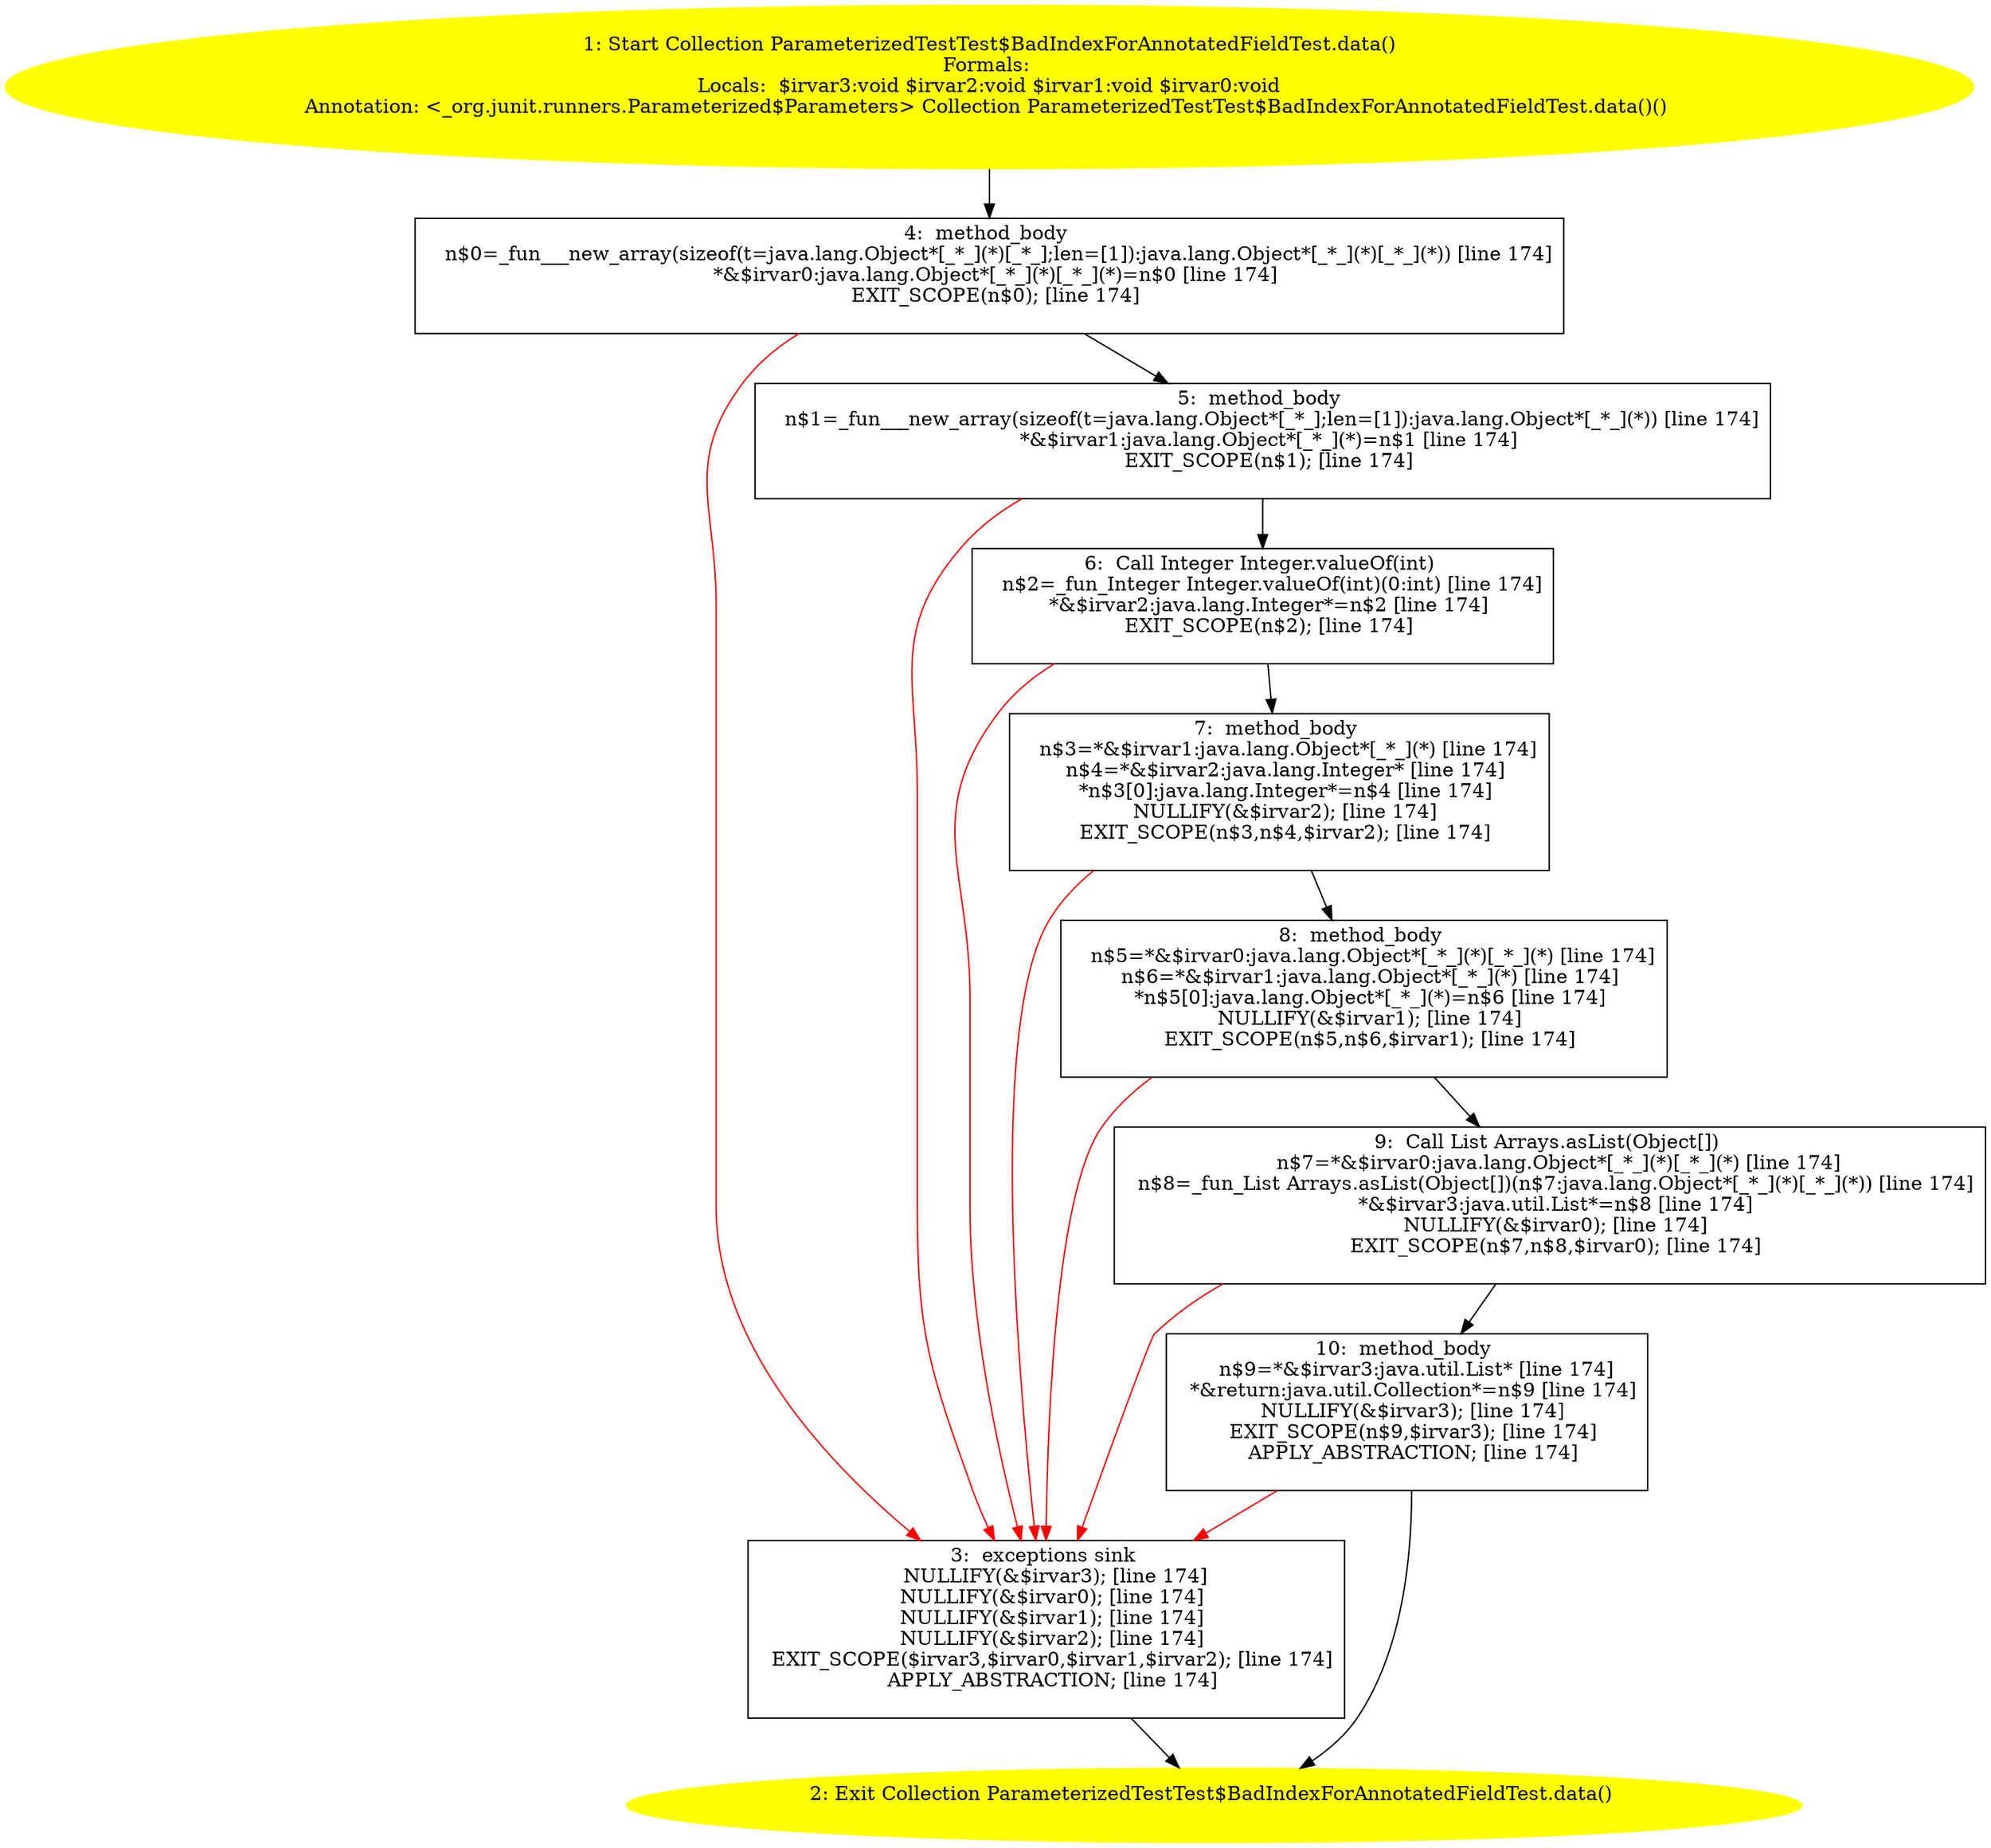 /* @generated */
digraph cfg {
"org.junit.tests.running.classes.ParameterizedTestTest$BadIndexForAnnotatedFieldTest.data():java.util.b4f4828631537e7cdb4e5c2c2fa9c97b_1" [label="1: Start Collection ParameterizedTestTest$BadIndexForAnnotatedFieldTest.data()\nFormals: \nLocals:  $irvar3:void $irvar2:void $irvar1:void $irvar0:void\nAnnotation: <_org.junit.runners.Parameterized$Parameters> Collection ParameterizedTestTest$BadIndexForAnnotatedFieldTest.data()() \n  " color=yellow style=filled]
	

	 "org.junit.tests.running.classes.ParameterizedTestTest$BadIndexForAnnotatedFieldTest.data():java.util.b4f4828631537e7cdb4e5c2c2fa9c97b_1" -> "org.junit.tests.running.classes.ParameterizedTestTest$BadIndexForAnnotatedFieldTest.data():java.util.b4f4828631537e7cdb4e5c2c2fa9c97b_4" ;
"org.junit.tests.running.classes.ParameterizedTestTest$BadIndexForAnnotatedFieldTest.data():java.util.b4f4828631537e7cdb4e5c2c2fa9c97b_2" [label="2: Exit Collection ParameterizedTestTest$BadIndexForAnnotatedFieldTest.data() \n  " color=yellow style=filled]
	

"org.junit.tests.running.classes.ParameterizedTestTest$BadIndexForAnnotatedFieldTest.data():java.util.b4f4828631537e7cdb4e5c2c2fa9c97b_3" [label="3:  exceptions sink \n   NULLIFY(&$irvar3); [line 174]\n  NULLIFY(&$irvar0); [line 174]\n  NULLIFY(&$irvar1); [line 174]\n  NULLIFY(&$irvar2); [line 174]\n  EXIT_SCOPE($irvar3,$irvar0,$irvar1,$irvar2); [line 174]\n  APPLY_ABSTRACTION; [line 174]\n " shape="box"]
	

	 "org.junit.tests.running.classes.ParameterizedTestTest$BadIndexForAnnotatedFieldTest.data():java.util.b4f4828631537e7cdb4e5c2c2fa9c97b_3" -> "org.junit.tests.running.classes.ParameterizedTestTest$BadIndexForAnnotatedFieldTest.data():java.util.b4f4828631537e7cdb4e5c2c2fa9c97b_2" ;
"org.junit.tests.running.classes.ParameterizedTestTest$BadIndexForAnnotatedFieldTest.data():java.util.b4f4828631537e7cdb4e5c2c2fa9c97b_4" [label="4:  method_body \n   n$0=_fun___new_array(sizeof(t=java.lang.Object*[_*_](*)[_*_];len=[1]):java.lang.Object*[_*_](*)[_*_](*)) [line 174]\n  *&$irvar0:java.lang.Object*[_*_](*)[_*_](*)=n$0 [line 174]\n  EXIT_SCOPE(n$0); [line 174]\n " shape="box"]
	

	 "org.junit.tests.running.classes.ParameterizedTestTest$BadIndexForAnnotatedFieldTest.data():java.util.b4f4828631537e7cdb4e5c2c2fa9c97b_4" -> "org.junit.tests.running.classes.ParameterizedTestTest$BadIndexForAnnotatedFieldTest.data():java.util.b4f4828631537e7cdb4e5c2c2fa9c97b_5" ;
	 "org.junit.tests.running.classes.ParameterizedTestTest$BadIndexForAnnotatedFieldTest.data():java.util.b4f4828631537e7cdb4e5c2c2fa9c97b_4" -> "org.junit.tests.running.classes.ParameterizedTestTest$BadIndexForAnnotatedFieldTest.data():java.util.b4f4828631537e7cdb4e5c2c2fa9c97b_3" [color="red" ];
"org.junit.tests.running.classes.ParameterizedTestTest$BadIndexForAnnotatedFieldTest.data():java.util.b4f4828631537e7cdb4e5c2c2fa9c97b_5" [label="5:  method_body \n   n$1=_fun___new_array(sizeof(t=java.lang.Object*[_*_];len=[1]):java.lang.Object*[_*_](*)) [line 174]\n  *&$irvar1:java.lang.Object*[_*_](*)=n$1 [line 174]\n  EXIT_SCOPE(n$1); [line 174]\n " shape="box"]
	

	 "org.junit.tests.running.classes.ParameterizedTestTest$BadIndexForAnnotatedFieldTest.data():java.util.b4f4828631537e7cdb4e5c2c2fa9c97b_5" -> "org.junit.tests.running.classes.ParameterizedTestTest$BadIndexForAnnotatedFieldTest.data():java.util.b4f4828631537e7cdb4e5c2c2fa9c97b_6" ;
	 "org.junit.tests.running.classes.ParameterizedTestTest$BadIndexForAnnotatedFieldTest.data():java.util.b4f4828631537e7cdb4e5c2c2fa9c97b_5" -> "org.junit.tests.running.classes.ParameterizedTestTest$BadIndexForAnnotatedFieldTest.data():java.util.b4f4828631537e7cdb4e5c2c2fa9c97b_3" [color="red" ];
"org.junit.tests.running.classes.ParameterizedTestTest$BadIndexForAnnotatedFieldTest.data():java.util.b4f4828631537e7cdb4e5c2c2fa9c97b_6" [label="6:  Call Integer Integer.valueOf(int) \n   n$2=_fun_Integer Integer.valueOf(int)(0:int) [line 174]\n  *&$irvar2:java.lang.Integer*=n$2 [line 174]\n  EXIT_SCOPE(n$2); [line 174]\n " shape="box"]
	

	 "org.junit.tests.running.classes.ParameterizedTestTest$BadIndexForAnnotatedFieldTest.data():java.util.b4f4828631537e7cdb4e5c2c2fa9c97b_6" -> "org.junit.tests.running.classes.ParameterizedTestTest$BadIndexForAnnotatedFieldTest.data():java.util.b4f4828631537e7cdb4e5c2c2fa9c97b_7" ;
	 "org.junit.tests.running.classes.ParameterizedTestTest$BadIndexForAnnotatedFieldTest.data():java.util.b4f4828631537e7cdb4e5c2c2fa9c97b_6" -> "org.junit.tests.running.classes.ParameterizedTestTest$BadIndexForAnnotatedFieldTest.data():java.util.b4f4828631537e7cdb4e5c2c2fa9c97b_3" [color="red" ];
"org.junit.tests.running.classes.ParameterizedTestTest$BadIndexForAnnotatedFieldTest.data():java.util.b4f4828631537e7cdb4e5c2c2fa9c97b_7" [label="7:  method_body \n   n$3=*&$irvar1:java.lang.Object*[_*_](*) [line 174]\n  n$4=*&$irvar2:java.lang.Integer* [line 174]\n  *n$3[0]:java.lang.Integer*=n$4 [line 174]\n  NULLIFY(&$irvar2); [line 174]\n  EXIT_SCOPE(n$3,n$4,$irvar2); [line 174]\n " shape="box"]
	

	 "org.junit.tests.running.classes.ParameterizedTestTest$BadIndexForAnnotatedFieldTest.data():java.util.b4f4828631537e7cdb4e5c2c2fa9c97b_7" -> "org.junit.tests.running.classes.ParameterizedTestTest$BadIndexForAnnotatedFieldTest.data():java.util.b4f4828631537e7cdb4e5c2c2fa9c97b_8" ;
	 "org.junit.tests.running.classes.ParameterizedTestTest$BadIndexForAnnotatedFieldTest.data():java.util.b4f4828631537e7cdb4e5c2c2fa9c97b_7" -> "org.junit.tests.running.classes.ParameterizedTestTest$BadIndexForAnnotatedFieldTest.data():java.util.b4f4828631537e7cdb4e5c2c2fa9c97b_3" [color="red" ];
"org.junit.tests.running.classes.ParameterizedTestTest$BadIndexForAnnotatedFieldTest.data():java.util.b4f4828631537e7cdb4e5c2c2fa9c97b_8" [label="8:  method_body \n   n$5=*&$irvar0:java.lang.Object*[_*_](*)[_*_](*) [line 174]\n  n$6=*&$irvar1:java.lang.Object*[_*_](*) [line 174]\n  *n$5[0]:java.lang.Object*[_*_](*)=n$6 [line 174]\n  NULLIFY(&$irvar1); [line 174]\n  EXIT_SCOPE(n$5,n$6,$irvar1); [line 174]\n " shape="box"]
	

	 "org.junit.tests.running.classes.ParameterizedTestTest$BadIndexForAnnotatedFieldTest.data():java.util.b4f4828631537e7cdb4e5c2c2fa9c97b_8" -> "org.junit.tests.running.classes.ParameterizedTestTest$BadIndexForAnnotatedFieldTest.data():java.util.b4f4828631537e7cdb4e5c2c2fa9c97b_9" ;
	 "org.junit.tests.running.classes.ParameterizedTestTest$BadIndexForAnnotatedFieldTest.data():java.util.b4f4828631537e7cdb4e5c2c2fa9c97b_8" -> "org.junit.tests.running.classes.ParameterizedTestTest$BadIndexForAnnotatedFieldTest.data():java.util.b4f4828631537e7cdb4e5c2c2fa9c97b_3" [color="red" ];
"org.junit.tests.running.classes.ParameterizedTestTest$BadIndexForAnnotatedFieldTest.data():java.util.b4f4828631537e7cdb4e5c2c2fa9c97b_9" [label="9:  Call List Arrays.asList(Object[]) \n   n$7=*&$irvar0:java.lang.Object*[_*_](*)[_*_](*) [line 174]\n  n$8=_fun_List Arrays.asList(Object[])(n$7:java.lang.Object*[_*_](*)[_*_](*)) [line 174]\n  *&$irvar3:java.util.List*=n$8 [line 174]\n  NULLIFY(&$irvar0); [line 174]\n  EXIT_SCOPE(n$7,n$8,$irvar0); [line 174]\n " shape="box"]
	

	 "org.junit.tests.running.classes.ParameterizedTestTest$BadIndexForAnnotatedFieldTest.data():java.util.b4f4828631537e7cdb4e5c2c2fa9c97b_9" -> "org.junit.tests.running.classes.ParameterizedTestTest$BadIndexForAnnotatedFieldTest.data():java.util.b4f4828631537e7cdb4e5c2c2fa9c97b_10" ;
	 "org.junit.tests.running.classes.ParameterizedTestTest$BadIndexForAnnotatedFieldTest.data():java.util.b4f4828631537e7cdb4e5c2c2fa9c97b_9" -> "org.junit.tests.running.classes.ParameterizedTestTest$BadIndexForAnnotatedFieldTest.data():java.util.b4f4828631537e7cdb4e5c2c2fa9c97b_3" [color="red" ];
"org.junit.tests.running.classes.ParameterizedTestTest$BadIndexForAnnotatedFieldTest.data():java.util.b4f4828631537e7cdb4e5c2c2fa9c97b_10" [label="10:  method_body \n   n$9=*&$irvar3:java.util.List* [line 174]\n  *&return:java.util.Collection*=n$9 [line 174]\n  NULLIFY(&$irvar3); [line 174]\n  EXIT_SCOPE(n$9,$irvar3); [line 174]\n  APPLY_ABSTRACTION; [line 174]\n " shape="box"]
	

	 "org.junit.tests.running.classes.ParameterizedTestTest$BadIndexForAnnotatedFieldTest.data():java.util.b4f4828631537e7cdb4e5c2c2fa9c97b_10" -> "org.junit.tests.running.classes.ParameterizedTestTest$BadIndexForAnnotatedFieldTest.data():java.util.b4f4828631537e7cdb4e5c2c2fa9c97b_2" ;
	 "org.junit.tests.running.classes.ParameterizedTestTest$BadIndexForAnnotatedFieldTest.data():java.util.b4f4828631537e7cdb4e5c2c2fa9c97b_10" -> "org.junit.tests.running.classes.ParameterizedTestTest$BadIndexForAnnotatedFieldTest.data():java.util.b4f4828631537e7cdb4e5c2c2fa9c97b_3" [color="red" ];
}
